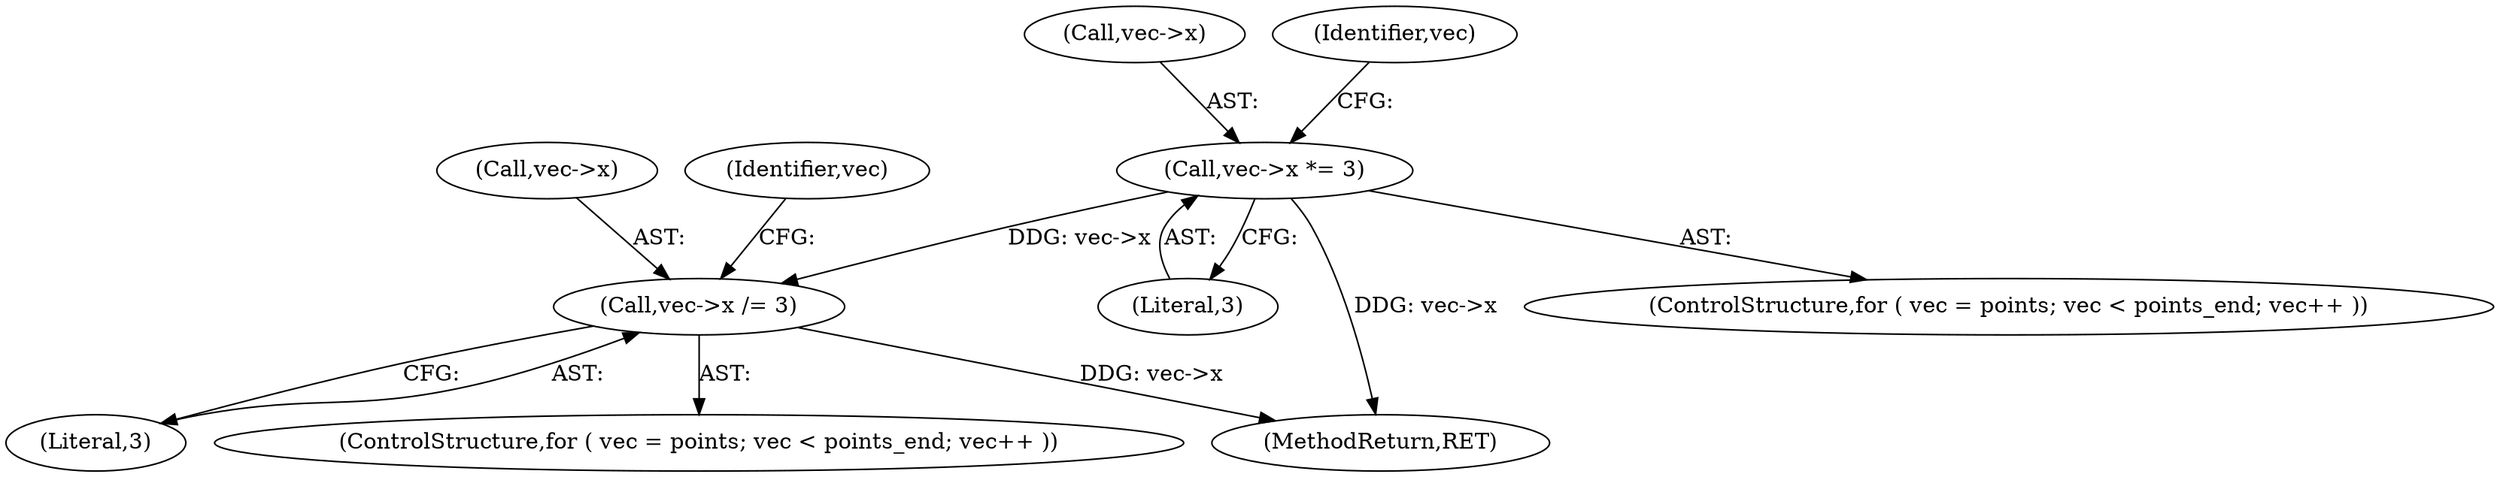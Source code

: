 digraph "0_savannah_6305b869d86ff415a33576df6d43729673c66eee_0@pointer" {
"1000567" [label="(Call,vec->x /= 3)"];
"1000511" [label="(Call,vec->x *= 3)"];
"1000653" [label="(MethodReturn,RET)"];
"1000511" [label="(Call,vec->x *= 3)"];
"1000502" [label="(ControlStructure,for ( vec = points; vec < points_end; vec++ ))"];
"1000571" [label="(Literal,3)"];
"1000512" [label="(Call,vec->x)"];
"1000567" [label="(Call,vec->x /= 3)"];
"1000566" [label="(Identifier,vec)"];
"1000558" [label="(ControlStructure,for ( vec = points; vec < points_end; vec++ ))"];
"1000510" [label="(Identifier,vec)"];
"1000515" [label="(Literal,3)"];
"1000568" [label="(Call,vec->x)"];
"1000567" -> "1000558"  [label="AST: "];
"1000567" -> "1000571"  [label="CFG: "];
"1000568" -> "1000567"  [label="AST: "];
"1000571" -> "1000567"  [label="AST: "];
"1000566" -> "1000567"  [label="CFG: "];
"1000567" -> "1000653"  [label="DDG: vec->x"];
"1000511" -> "1000567"  [label="DDG: vec->x"];
"1000511" -> "1000502"  [label="AST: "];
"1000511" -> "1000515"  [label="CFG: "];
"1000512" -> "1000511"  [label="AST: "];
"1000515" -> "1000511"  [label="AST: "];
"1000510" -> "1000511"  [label="CFG: "];
"1000511" -> "1000653"  [label="DDG: vec->x"];
}

